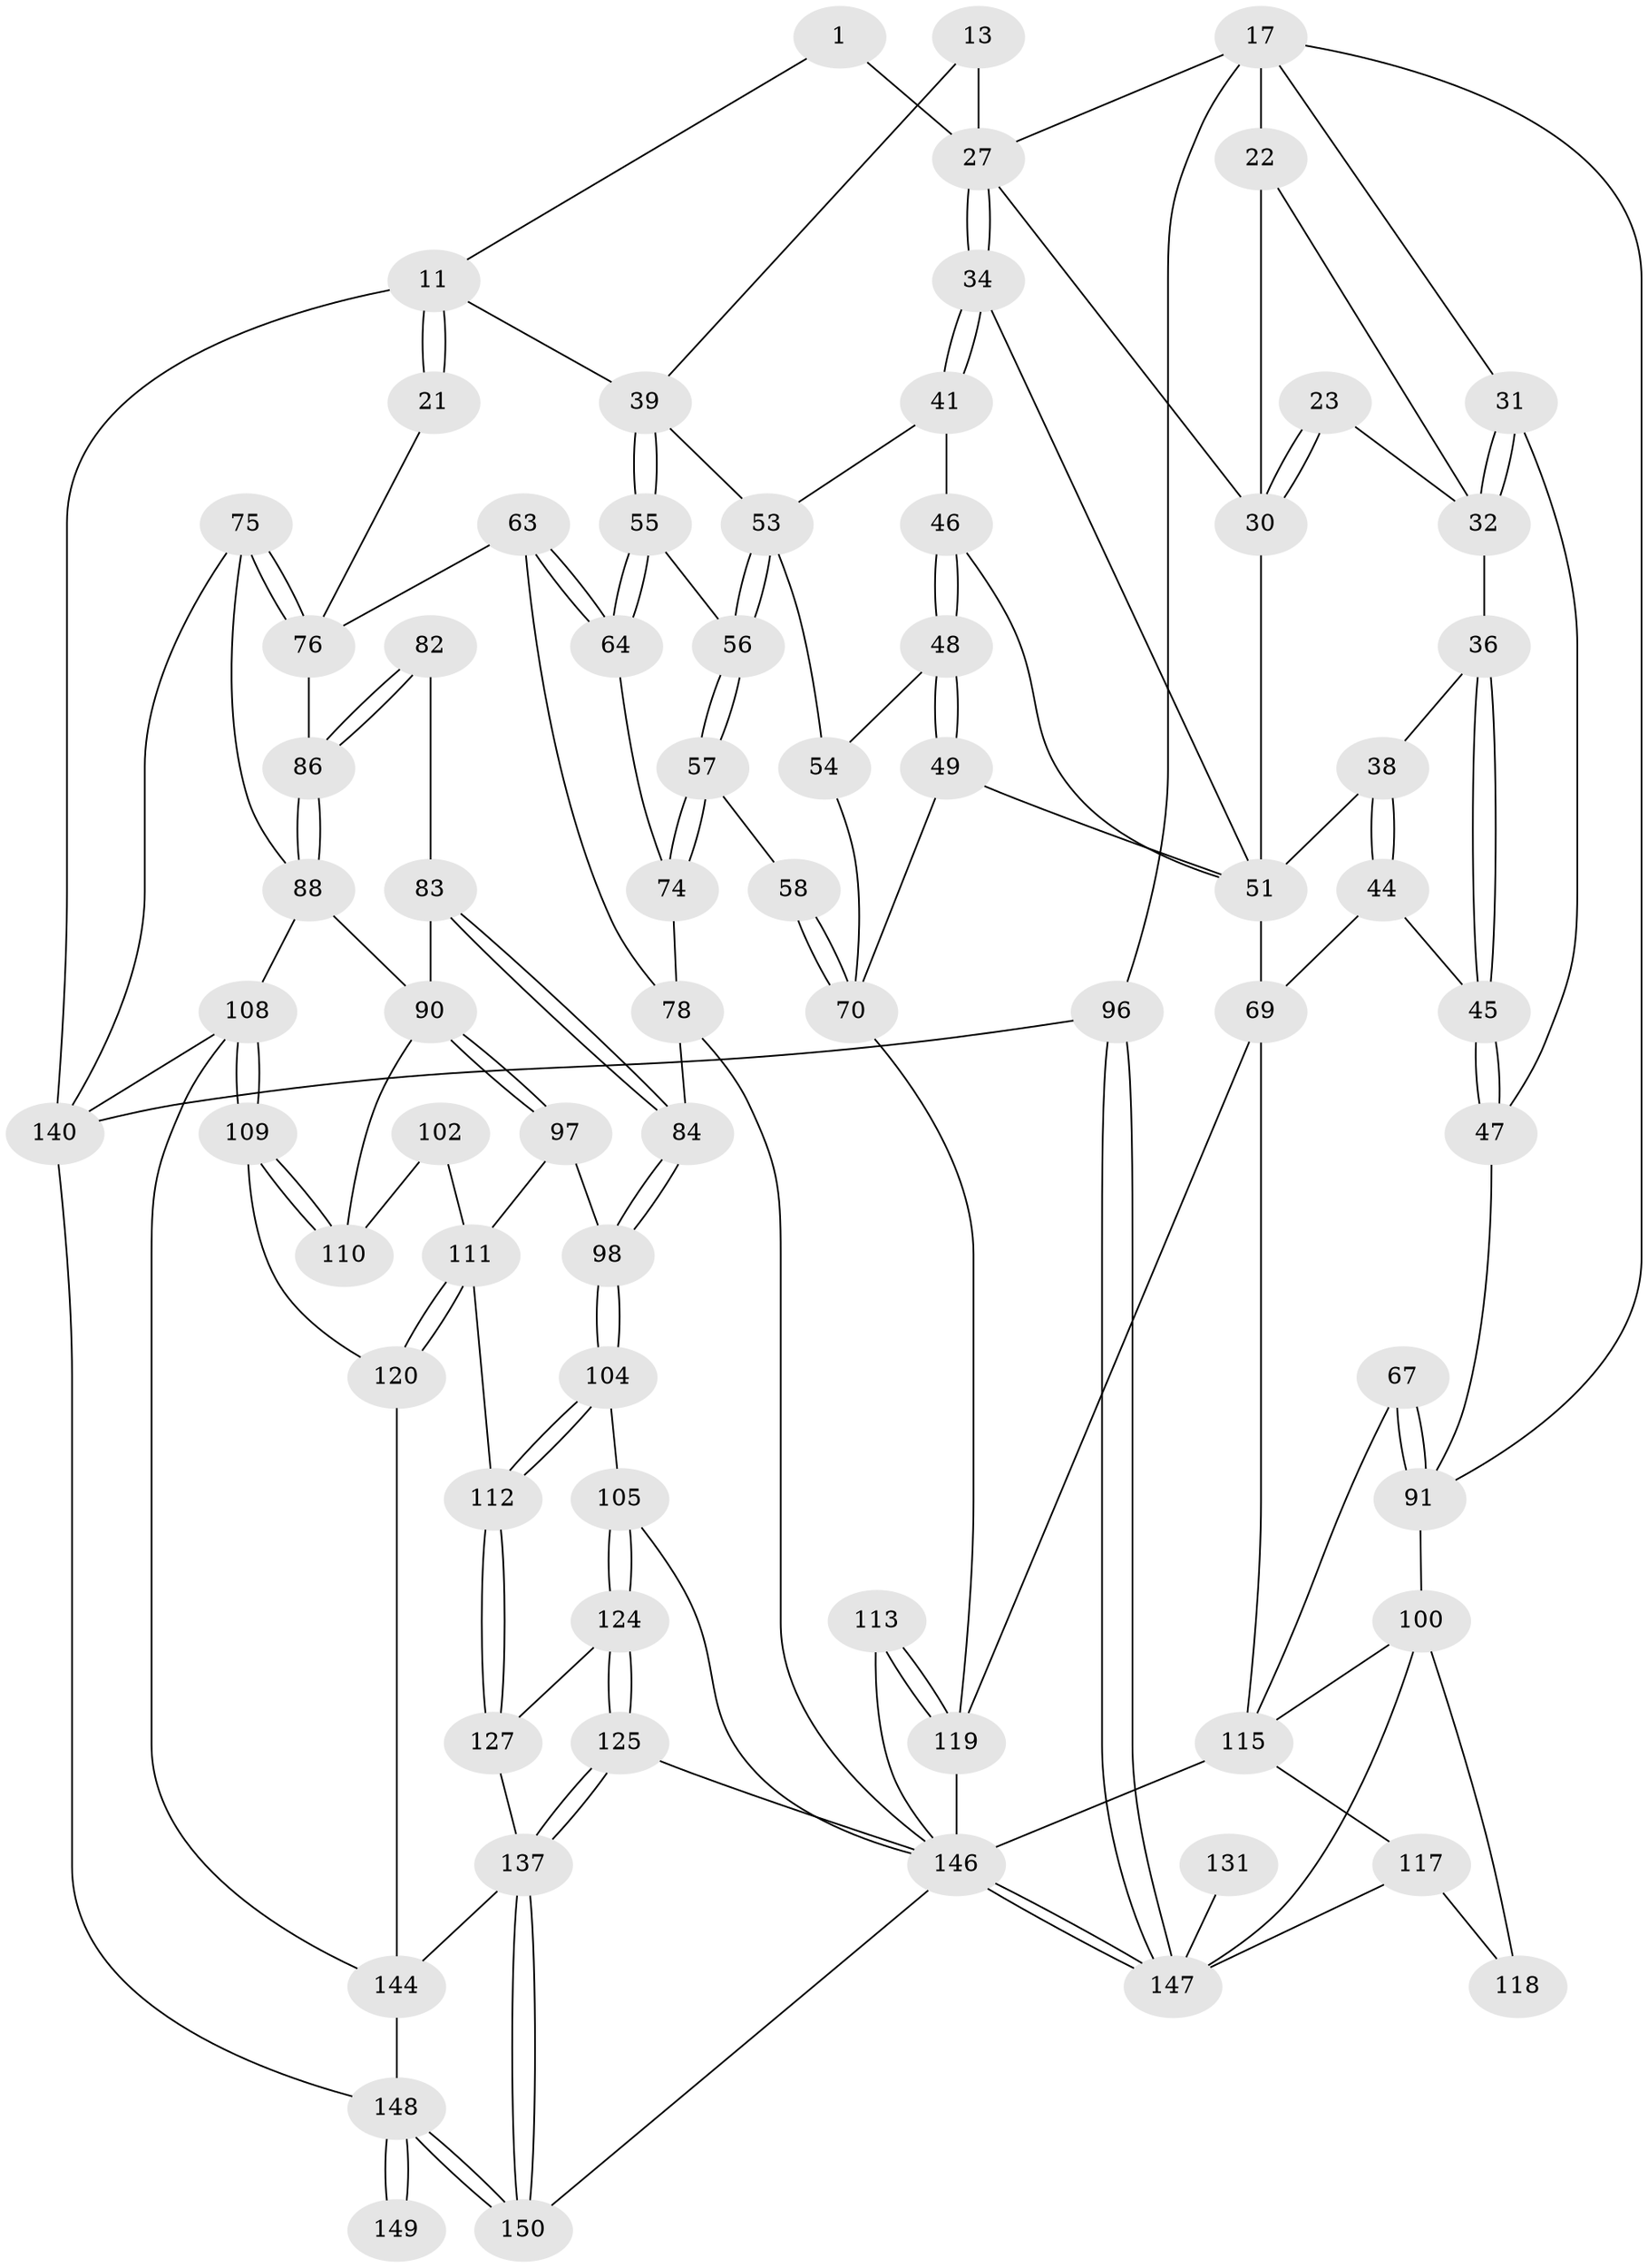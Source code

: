 // original degree distribution, {3: 0.013333333333333334, 4: 0.23333333333333334, 6: 0.22, 5: 0.5333333333333333}
// Generated by graph-tools (version 1.1) at 2025/00/03/09/25 05:00:37]
// undirected, 75 vertices, 163 edges
graph export_dot {
graph [start="1"]
  node [color=gray90,style=filled];
  1 [pos="+0.5979396321633249+0"];
  11 [pos="+0.8088014494806428+0.1823694468709697",super="+2+3"];
  13 [pos="+0.6849206313695957+0.17394121066265295"];
  17 [pos="+0.2017600856151507+0.030168964942636663",super="+10+16"];
  21 [pos="+0.8257508627836744+0.19064211930336034"];
  22 [pos="+0.190918227414793+0.0925907447115522",super="+20"];
  23 [pos="+0.2534248489876347+0.15644251735344367"];
  27 [pos="+0.4910659727461792+0.13798800721518467",super="+26"];
  30 [pos="+0.29665640344683175+0.20819814729428474",super="+29+28+19"];
  31 [pos="+0.07936324059837649+0.2087346465815199"];
  32 [pos="+0.11705061472922766+0.19249564870522595",super="+25+24"];
  34 [pos="+0.48309932204961686+0.17647448537208557"];
  36 [pos="+0.2090891562372121+0.21088585032325877",super="+35"];
  38 [pos="+0.2773769742440519+0.231495112029643"];
  39 [pos="+0.6371557103204806+0.22428615073097669",super="+12"];
  41 [pos="+0.49321827990542755+0.20789902009419367"];
  44 [pos="+0.24948538626371153+0.27433363499722296"];
  45 [pos="+0.20190412802840677+0.2625568377762"];
  46 [pos="+0.40083013127707684+0.24381813914720166"];
  47 [pos="+0.14139031955118395+0.2770296177854653"];
  48 [pos="+0.4060821548329055+0.2749828218341164"];
  49 [pos="+0.40510349407408736+0.2866567675811672"];
  51 [pos="+0.33695697176391226+0.2639882418139438",super="+43+42+50+33+37"];
  53 [pos="+0.5044121694287358+0.23788951086026508",super="+40"];
  54 [pos="+0.5041458785679622+0.23860356958644854"];
  55 [pos="+0.6330412349477581+0.2501921234224533"];
  56 [pos="+0.5807221668474412+0.3208783092653313"];
  57 [pos="+0.5645194458759561+0.35671420096369516"];
  58 [pos="+0.5230087364454262+0.34828994610642144"];
  63 [pos="+0.7041760637754367+0.3736879747484058"];
  64 [pos="+0.6668822821379046+0.3431753846810333"];
  67 [pos="+0.17982305287416578+0.4603535132909339"];
  69 [pos="+0.2950421913837006+0.49468010256202205",super="+65"];
  70 [pos="+0.4157017528781983+0.43727440281699065",super="+60+59"];
  74 [pos="+0.5734311614126821+0.3685741703669088"];
  75 [pos="+1+0.25128990729323475"];
  76 [pos="+1+0.2527027861277001",super="+62"];
  78 [pos="+0.6088471271714846+0.5143125084545349",super="+77"];
  82 [pos="+0.7981423930144905+0.42354917843897916"];
  83 [pos="+0.7962260555109465+0.4288647530022695"];
  84 [pos="+0.6627606961276914+0.5396540635569493"];
  86 [pos="+0.8978249656796876+0.45802870514130684",super="+85+81"];
  88 [pos="+0.9320549523594824+0.5479725953554315",super="+87"];
  90 [pos="+0.8174231897013167+0.5366364252035137",super="+89"];
  91 [pos="+0+0.4347284884566525",super="+73+68"];
  96 [pos="+0+1",super="+5"];
  97 [pos="+0.7203054813543774+0.5744116817292629"];
  98 [pos="+0.6717498600698493+0.548131252381909"];
  100 [pos="+0.07482774342474352+0.6086795973486637",super="+92+93"];
  102 [pos="+0.7795713995093687+0.6710952709784913"];
  104 [pos="+0.645360574493931+0.7155055142547955"];
  105 [pos="+0.5412918631840685+0.6896963701294291"];
  108 [pos="+1+0.7529165792421827",super="+107"];
  109 [pos="+0.9814948358335182+0.7409114950873904"];
  110 [pos="+0.8872723258126324+0.6859632987613313",super="+101"];
  111 [pos="+0.7531003347634033+0.7439192470150092",super="+103"];
  112 [pos="+0.695811377754865+0.7576347566615608"];
  113 [pos="+0.19828978821343407+0.6899803750935896"];
  115 [pos="+0.15207356286730556+0.7156151770973922",super="+99"];
  117 [pos="+0.07703425431233273+0.7501719369218229",super="+116"];
  118 [pos="+0.04760008855848671+0.6956253523704303"];
  119 [pos="+0.290897991576571+0.7435327844071439",super="+80+71+72"];
  120 [pos="+0.7741202561694334+0.761949774319911"];
  124 [pos="+0.5532435322184973+0.8110302802344053"];
  125 [pos="+0.5354385389575036+0.8445222529902724"];
  127 [pos="+0.680239885836952+0.7810132744235339"];
  131 [pos="+0.12215705671219583+0.8663698689009176"];
  137 [pos="+0.6327693447733604+0.947792669377744",super="+136+134"];
  140 [pos="+1+1",super="+4"];
  144 [pos="+0.7557570951120963+0.9429535534553448",super="+133+135"];
  146 [pos="+0.483430485523011+1",super="+126+121+106+122+123"];
  147 [pos="+0.18455078972473674+1",super="+138+139+129"];
  148 [pos="+0.8870873103621689+1",super="+145+141+143"];
  149 [pos="+0.8794332868004131+1"];
  150 [pos="+0.5521108446784414+1"];
  1 -- 11;
  1 -- 27;
  11 -- 21 [weight=2];
  11 -- 21;
  11 -- 140;
  11 -- 39;
  13 -- 39;
  13 -- 27 [weight=2];
  17 -- 96 [weight=2];
  17 -- 22 [weight=2];
  17 -- 31;
  17 -- 91;
  17 -- 27;
  21 -- 76;
  22 -- 32;
  22 -- 30;
  23 -- 30 [weight=2];
  23 -- 30;
  23 -- 32;
  27 -- 34;
  27 -- 34;
  27 -- 30 [weight=2];
  30 -- 51 [weight=2];
  31 -- 32;
  31 -- 32;
  31 -- 47;
  32 -- 36 [weight=2];
  34 -- 41;
  34 -- 41;
  34 -- 51;
  36 -- 45;
  36 -- 45;
  36 -- 38;
  38 -- 44;
  38 -- 44;
  38 -- 51;
  39 -- 55;
  39 -- 55;
  39 -- 53;
  41 -- 46;
  41 -- 53;
  44 -- 45;
  44 -- 69;
  45 -- 47;
  45 -- 47;
  46 -- 48;
  46 -- 48;
  46 -- 51;
  47 -- 91;
  48 -- 49;
  48 -- 49;
  48 -- 54;
  49 -- 51;
  49 -- 70;
  51 -- 69 [weight=2];
  53 -- 54;
  53 -- 56;
  53 -- 56;
  54 -- 70;
  55 -- 56;
  55 -- 64;
  55 -- 64;
  56 -- 57;
  56 -- 57;
  57 -- 58;
  57 -- 74;
  57 -- 74;
  58 -- 70 [weight=2];
  58 -- 70;
  63 -- 64;
  63 -- 64;
  63 -- 76;
  63 -- 78;
  64 -- 74;
  67 -- 91 [weight=2];
  67 -- 91;
  67 -- 115;
  69 -- 119;
  69 -- 115;
  70 -- 119;
  74 -- 78;
  75 -- 76;
  75 -- 76;
  75 -- 140;
  75 -- 88;
  76 -- 86 [weight=2];
  78 -- 84;
  78 -- 146;
  82 -- 83;
  82 -- 86 [weight=2];
  82 -- 86;
  83 -- 84;
  83 -- 84;
  83 -- 90;
  84 -- 98;
  84 -- 98;
  86 -- 88;
  86 -- 88;
  88 -- 90;
  88 -- 108;
  90 -- 97;
  90 -- 97;
  90 -- 110;
  91 -- 100;
  96 -- 147 [weight=2];
  96 -- 147;
  96 -- 140 [weight=2];
  97 -- 98;
  97 -- 111;
  98 -- 104;
  98 -- 104;
  100 -- 118 [weight=2];
  100 -- 147;
  100 -- 115;
  102 -- 110 [weight=2];
  102 -- 111;
  104 -- 105;
  104 -- 112;
  104 -- 112;
  105 -- 124;
  105 -- 124;
  105 -- 146;
  108 -- 109;
  108 -- 109;
  108 -- 140;
  108 -- 144;
  109 -- 110;
  109 -- 110;
  109 -- 120;
  111 -- 112;
  111 -- 120;
  111 -- 120;
  112 -- 127;
  112 -- 127;
  113 -- 119 [weight=2];
  113 -- 119;
  113 -- 146;
  115 -- 117;
  115 -- 146;
  117 -- 118;
  117 -- 147 [weight=2];
  119 -- 146 [weight=2];
  120 -- 144;
  124 -- 125;
  124 -- 125;
  124 -- 127;
  125 -- 137;
  125 -- 137;
  125 -- 146;
  127 -- 137;
  131 -- 147 [weight=3];
  137 -- 150;
  137 -- 150;
  137 -- 144 [weight=2];
  140 -- 148;
  144 -- 148 [weight=2];
  146 -- 147 [weight=2];
  146 -- 147;
  146 -- 150;
  148 -- 149 [weight=3];
  148 -- 149;
  148 -- 150;
  148 -- 150;
}
